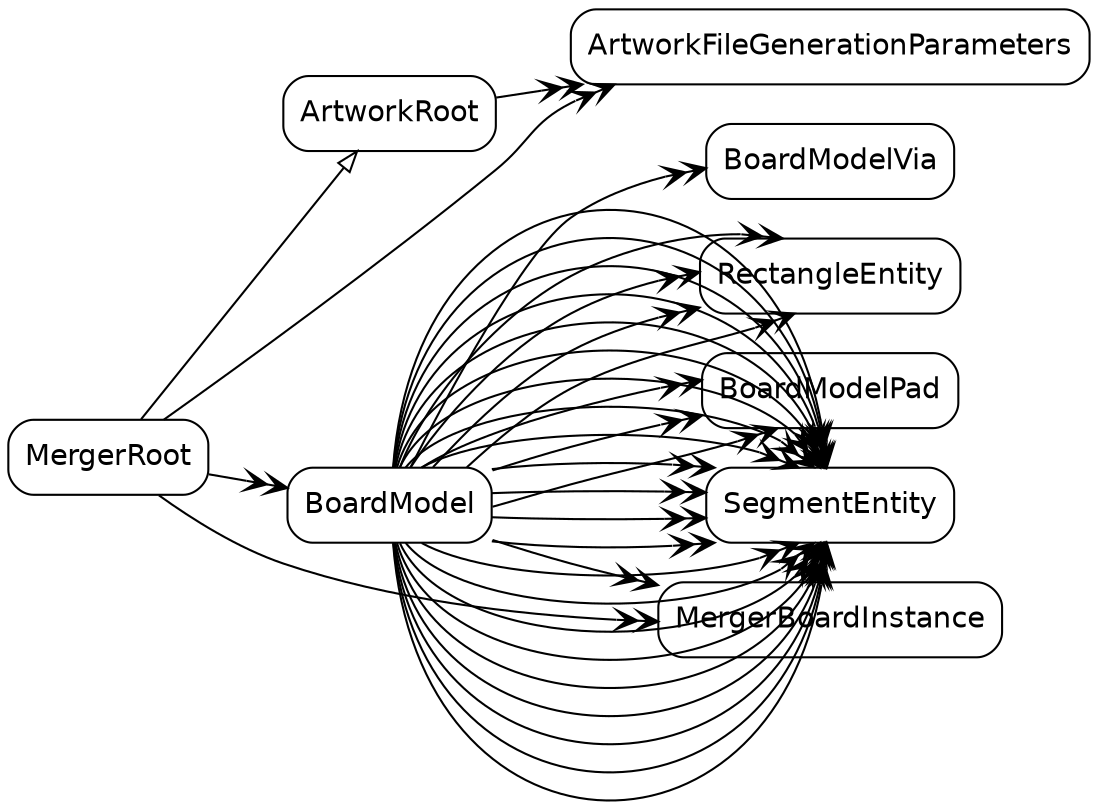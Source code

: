 digraph G {
  rankdir=LR ;
  node [shape=record fontname=helvetica style=rounded] ;
  MergerRoot ;
  ArtworkRoot ;
  ArtworkFileGenerationParameters ;
  BoardModel ;
  BoardModelVia ;
  RectangleEntity ;
  BoardModelPad ;
  SegmentEntity ;
  MergerBoardInstance ;
  MergerRoot -> MergerBoardInstance [dir=both arrowtail=none arrowhead=veevee] ;
  MergerRoot -> BoardModel [dir=both arrowtail=none arrowhead=veevee] ;
  MergerRoot -> ArtworkFileGenerationParameters [dir=both arrowtail=none arrowhead=veevee] ;
  MergerRoot -> ArtworkRoot [dir=both arrowtail=none arrowhead=onormal] ;
  ArtworkRoot -> ArtworkFileGenerationParameters [dir=both arrowtail=none arrowhead=veevee] ;
  BoardModel -> SegmentEntity [dir=both arrowtail=none arrowhead=veevee] ;
  BoardModel -> SegmentEntity [dir=both arrowtail=none arrowhead=veevee] ;
  BoardModel -> SegmentEntity [dir=both arrowtail=none arrowhead=veevee] ;
  BoardModel -> SegmentEntity [dir=both arrowtail=none arrowhead=veevee] ;
  BoardModel -> SegmentEntity [dir=both arrowtail=none arrowhead=veevee] ;
  BoardModel -> SegmentEntity [dir=both arrowtail=none arrowhead=veevee] ;
  BoardModel -> BoardModelPad [dir=both arrowtail=none arrowhead=veevee] ;
  BoardModel -> SegmentEntity [dir=both arrowtail=none arrowhead=veevee] ;
  BoardModel -> SegmentEntity [dir=both arrowtail=none arrowhead=veevee] ;
  BoardModel -> SegmentEntity [dir=both arrowtail=none arrowhead=veevee] ;
  BoardModel -> SegmentEntity [dir=both arrowtail=none arrowhead=veevee] ;
  BoardModel -> SegmentEntity [dir=both arrowtail=none arrowhead=veevee] ;
  BoardModel -> SegmentEntity [dir=both arrowtail=none arrowhead=veevee] ;
  BoardModel -> SegmentEntity [dir=both arrowtail=none arrowhead=veevee] ;
  BoardModel -> SegmentEntity [dir=both arrowtail=none arrowhead=veevee] ;
  BoardModel -> SegmentEntity [dir=both arrowtail=none arrowhead=veevee] ;
  BoardModel -> BoardModelPad [dir=both arrowtail=none arrowhead=veevee] ;
  BoardModel -> SegmentEntity [dir=both arrowtail=none arrowhead=veevee] ;
  BoardModel -> SegmentEntity [dir=both arrowtail=none arrowhead=veevee] ;
  BoardModel -> SegmentEntity [dir=both arrowtail=none arrowhead=veevee] ;
  BoardModel -> SegmentEntity [dir=both arrowtail=none arrowhead=veevee] ;
  BoardModel -> SegmentEntity [dir=both arrowtail=none arrowhead=veevee] ;
  BoardModel -> SegmentEntity [dir=both arrowtail=none arrowhead=veevee] ;
  BoardModel -> SegmentEntity [dir=both arrowtail=none arrowhead=veevee] ;
  BoardModel -> RectangleEntity [dir=both arrowtail=none arrowhead=veevee] ;
  BoardModel -> RectangleEntity [dir=both arrowtail=none arrowhead=veevee] ;
  BoardModel -> RectangleEntity [dir=both arrowtail=none arrowhead=veevee] ;
  BoardModel -> RectangleEntity [dir=both arrowtail=none arrowhead=veevee] ;
  BoardModel -> MergerBoardInstance [dir=both arrowtail=none arrowhead=veevee] ;
  BoardModel -> BoardModelPad [dir=both arrowtail=none arrowhead=veevee] ;
  BoardModel -> BoardModelVia [dir=both arrowtail=none arrowhead=veevee] ;
}
